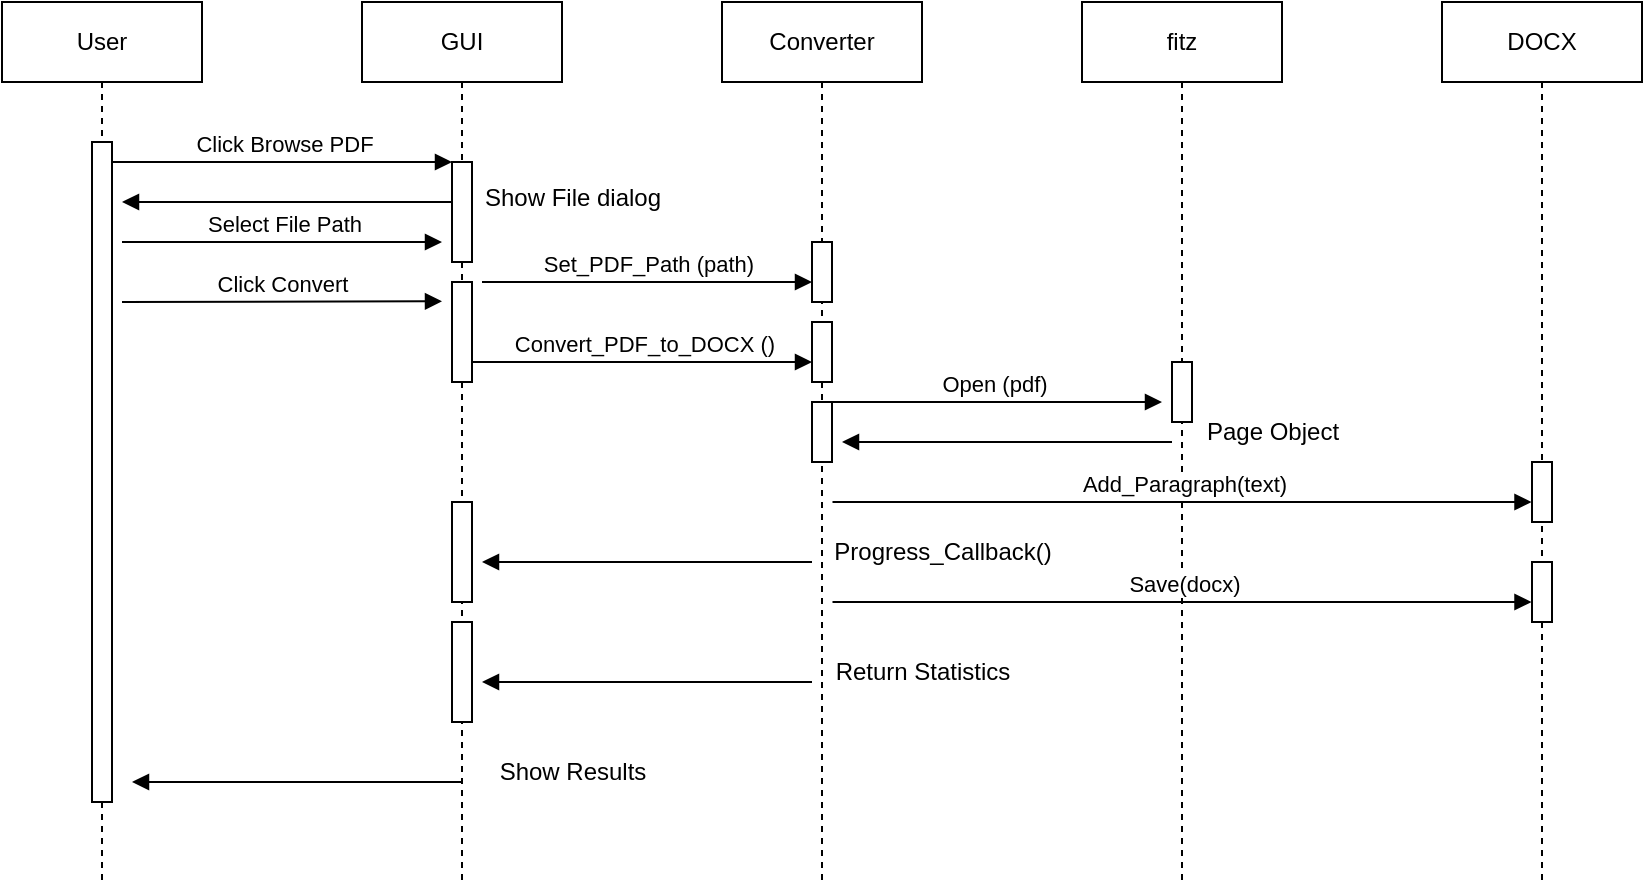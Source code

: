 <mxfile version="28.2.1">
  <diagram name="Page-1" id="2YBvvXClWsGukQMizWep">
    <mxGraphModel dx="949" dy="538" grid="1" gridSize="10" guides="1" tooltips="1" connect="1" arrows="1" fold="1" page="1" pageScale="1" pageWidth="850" pageHeight="1100" math="0" shadow="0">
      <root>
        <mxCell id="0" />
        <mxCell id="1" parent="0" />
        <mxCell id="aM9ryv3xv72pqoxQDRHE-1" value="User" style="shape=umlLifeline;perimeter=lifelinePerimeter;whiteSpace=wrap;html=1;container=0;dropTarget=0;collapsible=0;recursiveResize=0;outlineConnect=0;portConstraint=eastwest;newEdgeStyle={&quot;edgeStyle&quot;:&quot;elbowEdgeStyle&quot;,&quot;elbow&quot;:&quot;vertical&quot;,&quot;curved&quot;:0,&quot;rounded&quot;:0};" parent="1" vertex="1">
          <mxGeometry x="20" y="40" width="100" height="440" as="geometry" />
        </mxCell>
        <mxCell id="aM9ryv3xv72pqoxQDRHE-2" value="" style="html=1;points=[];perimeter=orthogonalPerimeter;outlineConnect=0;targetShapes=umlLifeline;portConstraint=eastwest;newEdgeStyle={&quot;edgeStyle&quot;:&quot;elbowEdgeStyle&quot;,&quot;elbow&quot;:&quot;vertical&quot;,&quot;curved&quot;:0,&quot;rounded&quot;:0};" parent="aM9ryv3xv72pqoxQDRHE-1" vertex="1">
          <mxGeometry x="45" y="70" width="10" height="330" as="geometry" />
        </mxCell>
        <mxCell id="aM9ryv3xv72pqoxQDRHE-5" value="GUI" style="shape=umlLifeline;perimeter=lifelinePerimeter;whiteSpace=wrap;html=1;container=0;dropTarget=0;collapsible=0;recursiveResize=0;outlineConnect=0;portConstraint=eastwest;newEdgeStyle={&quot;edgeStyle&quot;:&quot;elbowEdgeStyle&quot;,&quot;elbow&quot;:&quot;vertical&quot;,&quot;curved&quot;:0,&quot;rounded&quot;:0};" parent="1" vertex="1">
          <mxGeometry x="200" y="40" width="100" height="440" as="geometry" />
        </mxCell>
        <mxCell id="aM9ryv3xv72pqoxQDRHE-6" value="" style="html=1;points=[];perimeter=orthogonalPerimeter;outlineConnect=0;targetShapes=umlLifeline;portConstraint=eastwest;newEdgeStyle={&quot;edgeStyle&quot;:&quot;elbowEdgeStyle&quot;,&quot;elbow&quot;:&quot;vertical&quot;,&quot;curved&quot;:0,&quot;rounded&quot;:0};" parent="aM9ryv3xv72pqoxQDRHE-5" vertex="1">
          <mxGeometry x="45" y="80" width="10" height="50" as="geometry" />
        </mxCell>
        <mxCell id="XJT3pbqTCwC6zPLTLtWn-16" value="" style="html=1;points=[];perimeter=orthogonalPerimeter;outlineConnect=0;targetShapes=umlLifeline;portConstraint=eastwest;newEdgeStyle={&quot;edgeStyle&quot;:&quot;elbowEdgeStyle&quot;,&quot;elbow&quot;:&quot;vertical&quot;,&quot;curved&quot;:0,&quot;rounded&quot;:0};" vertex="1" parent="aM9ryv3xv72pqoxQDRHE-5">
          <mxGeometry x="45" y="140" width="10" height="50" as="geometry" />
        </mxCell>
        <mxCell id="XJT3pbqTCwC6zPLTLtWn-30" value="" style="html=1;points=[];perimeter=orthogonalPerimeter;outlineConnect=0;targetShapes=umlLifeline;portConstraint=eastwest;newEdgeStyle={&quot;edgeStyle&quot;:&quot;elbowEdgeStyle&quot;,&quot;elbow&quot;:&quot;vertical&quot;,&quot;curved&quot;:0,&quot;rounded&quot;:0};" vertex="1" parent="aM9ryv3xv72pqoxQDRHE-5">
          <mxGeometry x="45" y="250" width="10" height="50" as="geometry" />
        </mxCell>
        <mxCell id="XJT3pbqTCwC6zPLTLtWn-34" value="" style="html=1;points=[];perimeter=orthogonalPerimeter;outlineConnect=0;targetShapes=umlLifeline;portConstraint=eastwest;newEdgeStyle={&quot;edgeStyle&quot;:&quot;elbowEdgeStyle&quot;,&quot;elbow&quot;:&quot;vertical&quot;,&quot;curved&quot;:0,&quot;rounded&quot;:0};" vertex="1" parent="aM9ryv3xv72pqoxQDRHE-5">
          <mxGeometry x="45" y="310" width="10" height="50" as="geometry" />
        </mxCell>
        <mxCell id="aM9ryv3xv72pqoxQDRHE-7" value="Click Browse PDF" style="html=1;verticalAlign=bottom;endArrow=block;edgeStyle=elbowEdgeStyle;elbow=vertical;curved=0;rounded=0;" parent="1" source="aM9ryv3xv72pqoxQDRHE-2" target="aM9ryv3xv72pqoxQDRHE-6" edge="1">
          <mxGeometry x="0.004" relative="1" as="geometry">
            <mxPoint x="195" y="130" as="sourcePoint" />
            <Array as="points">
              <mxPoint x="180" y="120" />
            </Array>
            <mxPoint as="offset" />
          </mxGeometry>
        </mxCell>
        <mxCell id="aM9ryv3xv72pqoxQDRHE-9" value="" style="html=1;verticalAlign=bottom;endArrow=block;edgeStyle=elbowEdgeStyle;elbow=vertical;curved=0;rounded=0;" parent="1" edge="1">
          <mxGeometry x="0.002" relative="1" as="geometry">
            <mxPoint x="245" y="140" as="sourcePoint" />
            <Array as="points">
              <mxPoint x="190" y="140" />
            </Array>
            <mxPoint x="80" y="140" as="targetPoint" />
            <mxPoint as="offset" />
          </mxGeometry>
        </mxCell>
        <mxCell id="XJT3pbqTCwC6zPLTLtWn-1" value="Converter" style="shape=umlLifeline;perimeter=lifelinePerimeter;whiteSpace=wrap;html=1;container=0;dropTarget=0;collapsible=0;recursiveResize=0;outlineConnect=0;portConstraint=eastwest;newEdgeStyle={&quot;edgeStyle&quot;:&quot;elbowEdgeStyle&quot;,&quot;elbow&quot;:&quot;vertical&quot;,&quot;curved&quot;:0,&quot;rounded&quot;:0};" vertex="1" parent="1">
          <mxGeometry x="380" y="40" width="100" height="440" as="geometry" />
        </mxCell>
        <mxCell id="XJT3pbqTCwC6zPLTLtWn-2" value="" style="html=1;points=[];perimeter=orthogonalPerimeter;outlineConnect=0;targetShapes=umlLifeline;portConstraint=eastwest;newEdgeStyle={&quot;edgeStyle&quot;:&quot;elbowEdgeStyle&quot;,&quot;elbow&quot;:&quot;vertical&quot;,&quot;curved&quot;:0,&quot;rounded&quot;:0};" vertex="1" parent="XJT3pbqTCwC6zPLTLtWn-1">
          <mxGeometry x="45" y="120" width="10" height="30" as="geometry" />
        </mxCell>
        <mxCell id="XJT3pbqTCwC6zPLTLtWn-19" value="" style="html=1;points=[];perimeter=orthogonalPerimeter;outlineConnect=0;targetShapes=umlLifeline;portConstraint=eastwest;newEdgeStyle={&quot;edgeStyle&quot;:&quot;elbowEdgeStyle&quot;,&quot;elbow&quot;:&quot;vertical&quot;,&quot;curved&quot;:0,&quot;rounded&quot;:0};" vertex="1" parent="XJT3pbqTCwC6zPLTLtWn-1">
          <mxGeometry x="45" y="160" width="10" height="30" as="geometry" />
        </mxCell>
        <mxCell id="XJT3pbqTCwC6zPLTLtWn-31" value="" style="html=1;points=[];perimeter=orthogonalPerimeter;outlineConnect=0;targetShapes=umlLifeline;portConstraint=eastwest;newEdgeStyle={&quot;edgeStyle&quot;:&quot;elbowEdgeStyle&quot;,&quot;elbow&quot;:&quot;vertical&quot;,&quot;curved&quot;:0,&quot;rounded&quot;:0};" vertex="1" parent="XJT3pbqTCwC6zPLTLtWn-1">
          <mxGeometry x="45" y="200" width="10" height="30" as="geometry" />
        </mxCell>
        <mxCell id="XJT3pbqTCwC6zPLTLtWn-3" value="fitz" style="shape=umlLifeline;perimeter=lifelinePerimeter;whiteSpace=wrap;html=1;container=0;dropTarget=0;collapsible=0;recursiveResize=0;outlineConnect=0;portConstraint=eastwest;newEdgeStyle={&quot;edgeStyle&quot;:&quot;elbowEdgeStyle&quot;,&quot;elbow&quot;:&quot;vertical&quot;,&quot;curved&quot;:0,&quot;rounded&quot;:0};" vertex="1" parent="1">
          <mxGeometry x="560" y="40" width="100" height="440" as="geometry" />
        </mxCell>
        <mxCell id="XJT3pbqTCwC6zPLTLtWn-4" value="" style="html=1;points=[];perimeter=orthogonalPerimeter;outlineConnect=0;targetShapes=umlLifeline;portConstraint=eastwest;newEdgeStyle={&quot;edgeStyle&quot;:&quot;elbowEdgeStyle&quot;,&quot;elbow&quot;:&quot;vertical&quot;,&quot;curved&quot;:0,&quot;rounded&quot;:0};" vertex="1" parent="XJT3pbqTCwC6zPLTLtWn-3">
          <mxGeometry x="45" y="180" width="10" height="30" as="geometry" />
        </mxCell>
        <mxCell id="XJT3pbqTCwC6zPLTLtWn-5" value="DOCX" style="shape=umlLifeline;perimeter=lifelinePerimeter;whiteSpace=wrap;html=1;container=0;dropTarget=0;collapsible=0;recursiveResize=0;outlineConnect=0;portConstraint=eastwest;newEdgeStyle={&quot;edgeStyle&quot;:&quot;elbowEdgeStyle&quot;,&quot;elbow&quot;:&quot;vertical&quot;,&quot;curved&quot;:0,&quot;rounded&quot;:0};" vertex="1" parent="1">
          <mxGeometry x="740" y="40" width="100" height="440" as="geometry" />
        </mxCell>
        <mxCell id="XJT3pbqTCwC6zPLTLtWn-6" value="" style="html=1;points=[];perimeter=orthogonalPerimeter;outlineConnect=0;targetShapes=umlLifeline;portConstraint=eastwest;newEdgeStyle={&quot;edgeStyle&quot;:&quot;elbowEdgeStyle&quot;,&quot;elbow&quot;:&quot;vertical&quot;,&quot;curved&quot;:0,&quot;rounded&quot;:0};" vertex="1" parent="XJT3pbqTCwC6zPLTLtWn-5">
          <mxGeometry x="45" y="230" width="10" height="30" as="geometry" />
        </mxCell>
        <mxCell id="XJT3pbqTCwC6zPLTLtWn-29" value="" style="html=1;points=[];perimeter=orthogonalPerimeter;outlineConnect=0;targetShapes=umlLifeline;portConstraint=eastwest;newEdgeStyle={&quot;edgeStyle&quot;:&quot;elbowEdgeStyle&quot;,&quot;elbow&quot;:&quot;vertical&quot;,&quot;curved&quot;:0,&quot;rounded&quot;:0};" vertex="1" parent="XJT3pbqTCwC6zPLTLtWn-5">
          <mxGeometry x="45" y="280" width="10" height="30" as="geometry" />
        </mxCell>
        <mxCell id="XJT3pbqTCwC6zPLTLtWn-8" value="&lt;br&gt;&lt;div&gt;Show File dialog&lt;/div&gt;" style="text;html=1;align=center;verticalAlign=middle;resizable=0;points=[];autosize=1;strokeColor=none;fillColor=none;" vertex="1" parent="1">
          <mxGeometry x="250" y="110" width="110" height="40" as="geometry" />
        </mxCell>
        <mxCell id="XJT3pbqTCwC6zPLTLtWn-9" value="Select File Path" style="html=1;verticalAlign=bottom;endArrow=block;edgeStyle=elbowEdgeStyle;elbow=vertical;curved=0;rounded=0;" edge="1" parent="1">
          <mxGeometry x="0.004" relative="1" as="geometry">
            <mxPoint x="80" y="160" as="sourcePoint" />
            <Array as="points">
              <mxPoint x="175" y="160" />
            </Array>
            <mxPoint x="240" y="160" as="targetPoint" />
            <mxPoint as="offset" />
          </mxGeometry>
        </mxCell>
        <mxCell id="XJT3pbqTCwC6zPLTLtWn-11" value="Set_PDF_Path (path)" style="html=1;verticalAlign=bottom;endArrow=block;edgeStyle=elbowEdgeStyle;elbow=vertical;curved=0;rounded=0;" edge="1" parent="1">
          <mxGeometry x="0.004" relative="1" as="geometry">
            <mxPoint x="260" y="180" as="sourcePoint" />
            <Array as="points">
              <mxPoint x="360" y="180" />
            </Array>
            <mxPoint x="425" y="180" as="targetPoint" />
            <mxPoint as="offset" />
          </mxGeometry>
        </mxCell>
        <mxCell id="XJT3pbqTCwC6zPLTLtWn-12" value="Click Convert" style="html=1;verticalAlign=bottom;endArrow=block;edgeStyle=elbowEdgeStyle;elbow=vertical;curved=0;rounded=0;" edge="1" parent="1">
          <mxGeometry x="0.004" relative="1" as="geometry">
            <mxPoint x="80" y="190" as="sourcePoint" />
            <Array as="points">
              <mxPoint x="175" y="189.67" />
            </Array>
            <mxPoint x="240" y="189.67" as="targetPoint" />
            <mxPoint as="offset" />
          </mxGeometry>
        </mxCell>
        <mxCell id="XJT3pbqTCwC6zPLTLtWn-18" value="Convert_PDF_to_DOCX ()" style="html=1;verticalAlign=bottom;endArrow=block;edgeStyle=elbowEdgeStyle;elbow=vertical;curved=0;rounded=0;" edge="1" parent="1">
          <mxGeometry x="0.004" relative="1" as="geometry">
            <mxPoint x="255" y="220" as="sourcePoint" />
            <Array as="points">
              <mxPoint x="360" y="220" />
            </Array>
            <mxPoint x="425" y="220" as="targetPoint" />
            <mxPoint as="offset" />
          </mxGeometry>
        </mxCell>
        <mxCell id="XJT3pbqTCwC6zPLTLtWn-20" value="Open (pdf)" style="html=1;verticalAlign=bottom;endArrow=block;edgeStyle=elbowEdgeStyle;elbow=vertical;curved=0;rounded=0;" edge="1" parent="1">
          <mxGeometry x="0.004" relative="1" as="geometry">
            <mxPoint x="430" y="240" as="sourcePoint" />
            <Array as="points">
              <mxPoint x="535" y="240" />
            </Array>
            <mxPoint x="600" y="240" as="targetPoint" />
            <mxPoint as="offset" />
          </mxGeometry>
        </mxCell>
        <mxCell id="XJT3pbqTCwC6zPLTLtWn-21" value="" style="html=1;verticalAlign=bottom;endArrow=block;edgeStyle=elbowEdgeStyle;elbow=vertical;curved=0;rounded=0;" edge="1" parent="1">
          <mxGeometry x="0.002" relative="1" as="geometry">
            <mxPoint x="605" y="260" as="sourcePoint" />
            <Array as="points">
              <mxPoint x="550" y="260" />
            </Array>
            <mxPoint x="440" y="260" as="targetPoint" />
            <mxPoint as="offset" />
          </mxGeometry>
        </mxCell>
        <mxCell id="XJT3pbqTCwC6zPLTLtWn-22" value="Page Object" style="text;html=1;align=center;verticalAlign=middle;resizable=0;points=[];autosize=1;strokeColor=none;fillColor=none;" vertex="1" parent="1">
          <mxGeometry x="610" y="240" width="90" height="30" as="geometry" />
        </mxCell>
        <mxCell id="XJT3pbqTCwC6zPLTLtWn-23" value="Add_Paragraph(text)" style="html=1;verticalAlign=bottom;endArrow=block;edgeStyle=elbowEdgeStyle;elbow=vertical;curved=0;rounded=0;" edge="1" parent="1">
          <mxGeometry x="0.003" relative="1" as="geometry">
            <mxPoint x="435.25" y="290" as="sourcePoint" />
            <Array as="points">
              <mxPoint x="540.25" y="290" />
            </Array>
            <mxPoint x="784.75" y="290" as="targetPoint" />
            <mxPoint as="offset" />
          </mxGeometry>
        </mxCell>
        <mxCell id="XJT3pbqTCwC6zPLTLtWn-24" value="" style="html=1;verticalAlign=bottom;endArrow=block;edgeStyle=elbowEdgeStyle;elbow=vertical;curved=0;rounded=0;" edge="1" parent="1">
          <mxGeometry x="0.002" relative="1" as="geometry">
            <mxPoint x="425" y="320" as="sourcePoint" />
            <Array as="points">
              <mxPoint x="370" y="320" />
            </Array>
            <mxPoint x="260" y="320" as="targetPoint" />
            <mxPoint as="offset" />
          </mxGeometry>
        </mxCell>
        <mxCell id="XJT3pbqTCwC6zPLTLtWn-26" value="Progress_Callback()" style="text;html=1;align=center;verticalAlign=middle;resizable=0;points=[];autosize=1;strokeColor=none;fillColor=none;" vertex="1" parent="1">
          <mxGeometry x="425" y="300" width="130" height="30" as="geometry" />
        </mxCell>
        <mxCell id="XJT3pbqTCwC6zPLTLtWn-27" value="Save(docx)" style="html=1;verticalAlign=bottom;endArrow=block;edgeStyle=elbowEdgeStyle;elbow=vertical;curved=0;rounded=0;" edge="1" parent="1">
          <mxGeometry x="0.003" relative="1" as="geometry">
            <mxPoint x="435.25" y="340" as="sourcePoint" />
            <Array as="points">
              <mxPoint x="540.25" y="340" />
            </Array>
            <mxPoint x="784.75" y="340" as="targetPoint" />
            <mxPoint as="offset" />
          </mxGeometry>
        </mxCell>
        <mxCell id="XJT3pbqTCwC6zPLTLtWn-32" value="" style="html=1;verticalAlign=bottom;endArrow=block;edgeStyle=elbowEdgeStyle;elbow=vertical;curved=0;rounded=0;" edge="1" parent="1">
          <mxGeometry x="0.002" relative="1" as="geometry">
            <mxPoint x="425" y="380" as="sourcePoint" />
            <Array as="points">
              <mxPoint x="370" y="380" />
            </Array>
            <mxPoint x="260" y="380" as="targetPoint" />
            <mxPoint as="offset" />
          </mxGeometry>
        </mxCell>
        <mxCell id="XJT3pbqTCwC6zPLTLtWn-33" value="Return Statistics" style="text;html=1;align=center;verticalAlign=middle;resizable=0;points=[];autosize=1;strokeColor=none;fillColor=none;" vertex="1" parent="1">
          <mxGeometry x="425" y="360" width="110" height="30" as="geometry" />
        </mxCell>
        <mxCell id="XJT3pbqTCwC6zPLTLtWn-35" value="" style="html=1;verticalAlign=bottom;endArrow=block;edgeStyle=elbowEdgeStyle;elbow=vertical;curved=0;rounded=0;" edge="1" parent="1">
          <mxGeometry x="0.002" relative="1" as="geometry">
            <mxPoint x="250" y="430" as="sourcePoint" />
            <Array as="points">
              <mxPoint x="195" y="430" />
            </Array>
            <mxPoint x="85" y="430" as="targetPoint" />
            <mxPoint as="offset" />
          </mxGeometry>
        </mxCell>
        <mxCell id="XJT3pbqTCwC6zPLTLtWn-36" value="Show Results" style="text;html=1;align=center;verticalAlign=middle;resizable=0;points=[];autosize=1;strokeColor=none;fillColor=none;" vertex="1" parent="1">
          <mxGeometry x="255" y="410" width="100" height="30" as="geometry" />
        </mxCell>
      </root>
    </mxGraphModel>
  </diagram>
</mxfile>
